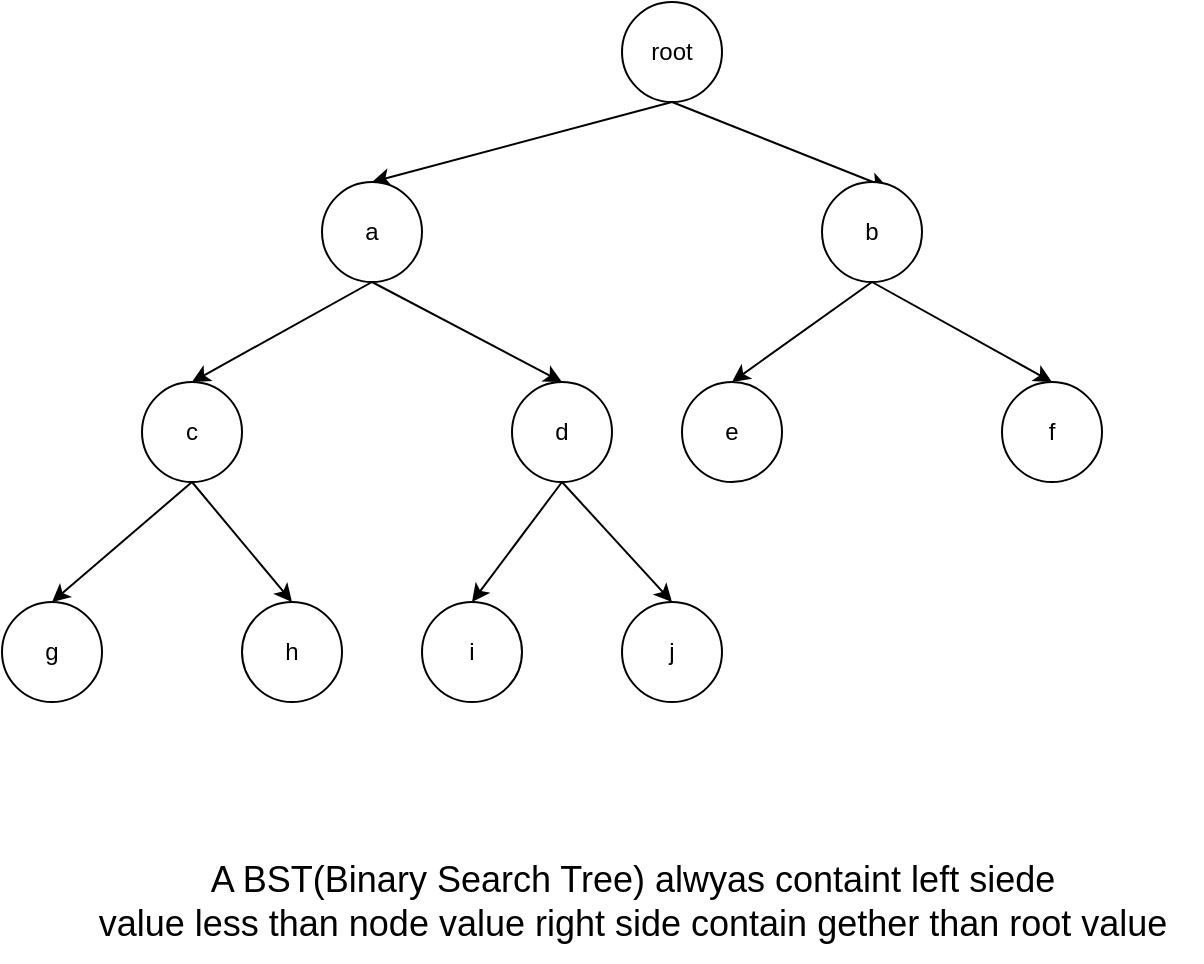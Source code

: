 <mxfile>
    <diagram id="7bFqIDz4IDoY3RA7O50F" name="Page-1">
        <mxGraphModel dx="612" dy="742" grid="1" gridSize="10" guides="1" tooltips="1" connect="1" arrows="1" fold="1" page="1" pageScale="1" pageWidth="850" pageHeight="1100" math="0" shadow="0">
            <root>
                <mxCell id="0"/>
                <mxCell id="1" parent="0"/>
                <mxCell id="13" style="edgeStyle=none;html=1;exitX=0.5;exitY=1;exitDx=0;exitDy=0;entryX=0.5;entryY=0;entryDx=0;entryDy=0;" edge="1" parent="1" source="2" target="12">
                    <mxGeometry relative="1" as="geometry"/>
                </mxCell>
                <mxCell id="15" style="edgeStyle=none;html=1;exitX=0.5;exitY=1;exitDx=0;exitDy=0;entryX=0.66;entryY=0.06;entryDx=0;entryDy=0;entryPerimeter=0;" edge="1" parent="1" source="2" target="11">
                    <mxGeometry relative="1" as="geometry"/>
                </mxCell>
                <mxCell id="2" value="root" style="ellipse;whiteSpace=wrap;html=1;" vertex="1" parent="1">
                    <mxGeometry x="360" y="60" width="50" height="50" as="geometry"/>
                </mxCell>
                <mxCell id="3" value="f" style="ellipse;whiteSpace=wrap;html=1;" vertex="1" parent="1">
                    <mxGeometry x="550" y="250" width="50" height="50" as="geometry"/>
                </mxCell>
                <mxCell id="4" value="j" style="ellipse;whiteSpace=wrap;html=1;" vertex="1" parent="1">
                    <mxGeometry x="360" y="360" width="50" height="50" as="geometry"/>
                </mxCell>
                <mxCell id="5" value="i" style="ellipse;whiteSpace=wrap;html=1;" vertex="1" parent="1">
                    <mxGeometry x="260" y="360" width="50" height="50" as="geometry"/>
                </mxCell>
                <mxCell id="6" value="h" style="ellipse;whiteSpace=wrap;html=1;" vertex="1" parent="1">
                    <mxGeometry x="170" y="360" width="50" height="50" as="geometry"/>
                </mxCell>
                <mxCell id="7" value="g" style="ellipse;whiteSpace=wrap;html=1;" vertex="1" parent="1">
                    <mxGeometry x="50" y="360" width="50" height="50" as="geometry"/>
                </mxCell>
                <mxCell id="8" value="e" style="ellipse;whiteSpace=wrap;html=1;" vertex="1" parent="1">
                    <mxGeometry x="390" y="250" width="50" height="50" as="geometry"/>
                </mxCell>
                <mxCell id="20" style="edgeStyle=none;html=1;exitX=0.5;exitY=1;exitDx=0;exitDy=0;entryX=0.5;entryY=0;entryDx=0;entryDy=0;" edge="1" parent="1" source="9" target="5">
                    <mxGeometry relative="1" as="geometry"/>
                </mxCell>
                <mxCell id="21" style="edgeStyle=none;html=1;exitX=0.5;exitY=1;exitDx=0;exitDy=0;entryX=0.5;entryY=0;entryDx=0;entryDy=0;" edge="1" parent="1" source="9" target="4">
                    <mxGeometry relative="1" as="geometry"/>
                </mxCell>
                <mxCell id="9" value="d" style="ellipse;whiteSpace=wrap;html=1;" vertex="1" parent="1">
                    <mxGeometry x="305" y="250" width="50" height="50" as="geometry"/>
                </mxCell>
                <mxCell id="17" style="edgeStyle=none;html=1;exitX=0.5;exitY=1;exitDx=0;exitDy=0;entryX=0.5;entryY=0;entryDx=0;entryDy=0;" edge="1" parent="1" source="10" target="7">
                    <mxGeometry relative="1" as="geometry"/>
                </mxCell>
                <mxCell id="19" style="edgeStyle=none;html=1;exitX=0.5;exitY=1;exitDx=0;exitDy=0;entryX=0.5;entryY=0;entryDx=0;entryDy=0;" edge="1" parent="1" source="10" target="6">
                    <mxGeometry relative="1" as="geometry"/>
                </mxCell>
                <mxCell id="10" value="c" style="ellipse;whiteSpace=wrap;html=1;" vertex="1" parent="1">
                    <mxGeometry x="120" y="250" width="50" height="50" as="geometry"/>
                </mxCell>
                <mxCell id="22" style="edgeStyle=none;html=1;exitX=0.5;exitY=1;exitDx=0;exitDy=0;entryX=0.5;entryY=0;entryDx=0;entryDy=0;" edge="1" parent="1" source="11" target="8">
                    <mxGeometry relative="1" as="geometry"/>
                </mxCell>
                <mxCell id="23" style="edgeStyle=none;html=1;exitX=0.5;exitY=1;exitDx=0;exitDy=0;entryX=0.5;entryY=0;entryDx=0;entryDy=0;" edge="1" parent="1" source="11" target="3">
                    <mxGeometry relative="1" as="geometry"/>
                </mxCell>
                <mxCell id="11" value="b" style="ellipse;whiteSpace=wrap;html=1;" vertex="1" parent="1">
                    <mxGeometry x="460" y="150" width="50" height="50" as="geometry"/>
                </mxCell>
                <mxCell id="16" style="edgeStyle=none;html=1;exitX=0.5;exitY=1;exitDx=0;exitDy=0;entryX=0.5;entryY=0;entryDx=0;entryDy=0;" edge="1" parent="1" target="10">
                    <mxGeometry relative="1" as="geometry">
                        <mxPoint x="235" y="200" as="sourcePoint"/>
                    </mxGeometry>
                </mxCell>
                <mxCell id="18" style="edgeStyle=none;html=1;exitX=0.5;exitY=1;exitDx=0;exitDy=0;entryX=0.5;entryY=0;entryDx=0;entryDy=0;" edge="1" parent="1" target="9">
                    <mxGeometry relative="1" as="geometry">
                        <mxPoint x="235" y="200" as="sourcePoint"/>
                    </mxGeometry>
                </mxCell>
                <mxCell id="12" value="a" style="ellipse;whiteSpace=wrap;html=1;" vertex="1" parent="1">
                    <mxGeometry x="210" y="150" width="50" height="50" as="geometry"/>
                </mxCell>
                <mxCell id="24" value="&lt;font style=&quot;font-size: 18px;&quot;&gt;A BST(Binary Search Tree) alwyas containt left siede&lt;br&gt;&amp;nbsp;value less than node value right side contain gether than root value&amp;nbsp;&lt;/font&gt;" style="text;html=1;align=center;verticalAlign=middle;resizable=0;points=[];autosize=1;strokeColor=none;fillColor=none;" vertex="1" parent="1">
                    <mxGeometry x="80" y="480" width="570" height="60" as="geometry"/>
                </mxCell>
            </root>
        </mxGraphModel>
    </diagram>
</mxfile>
